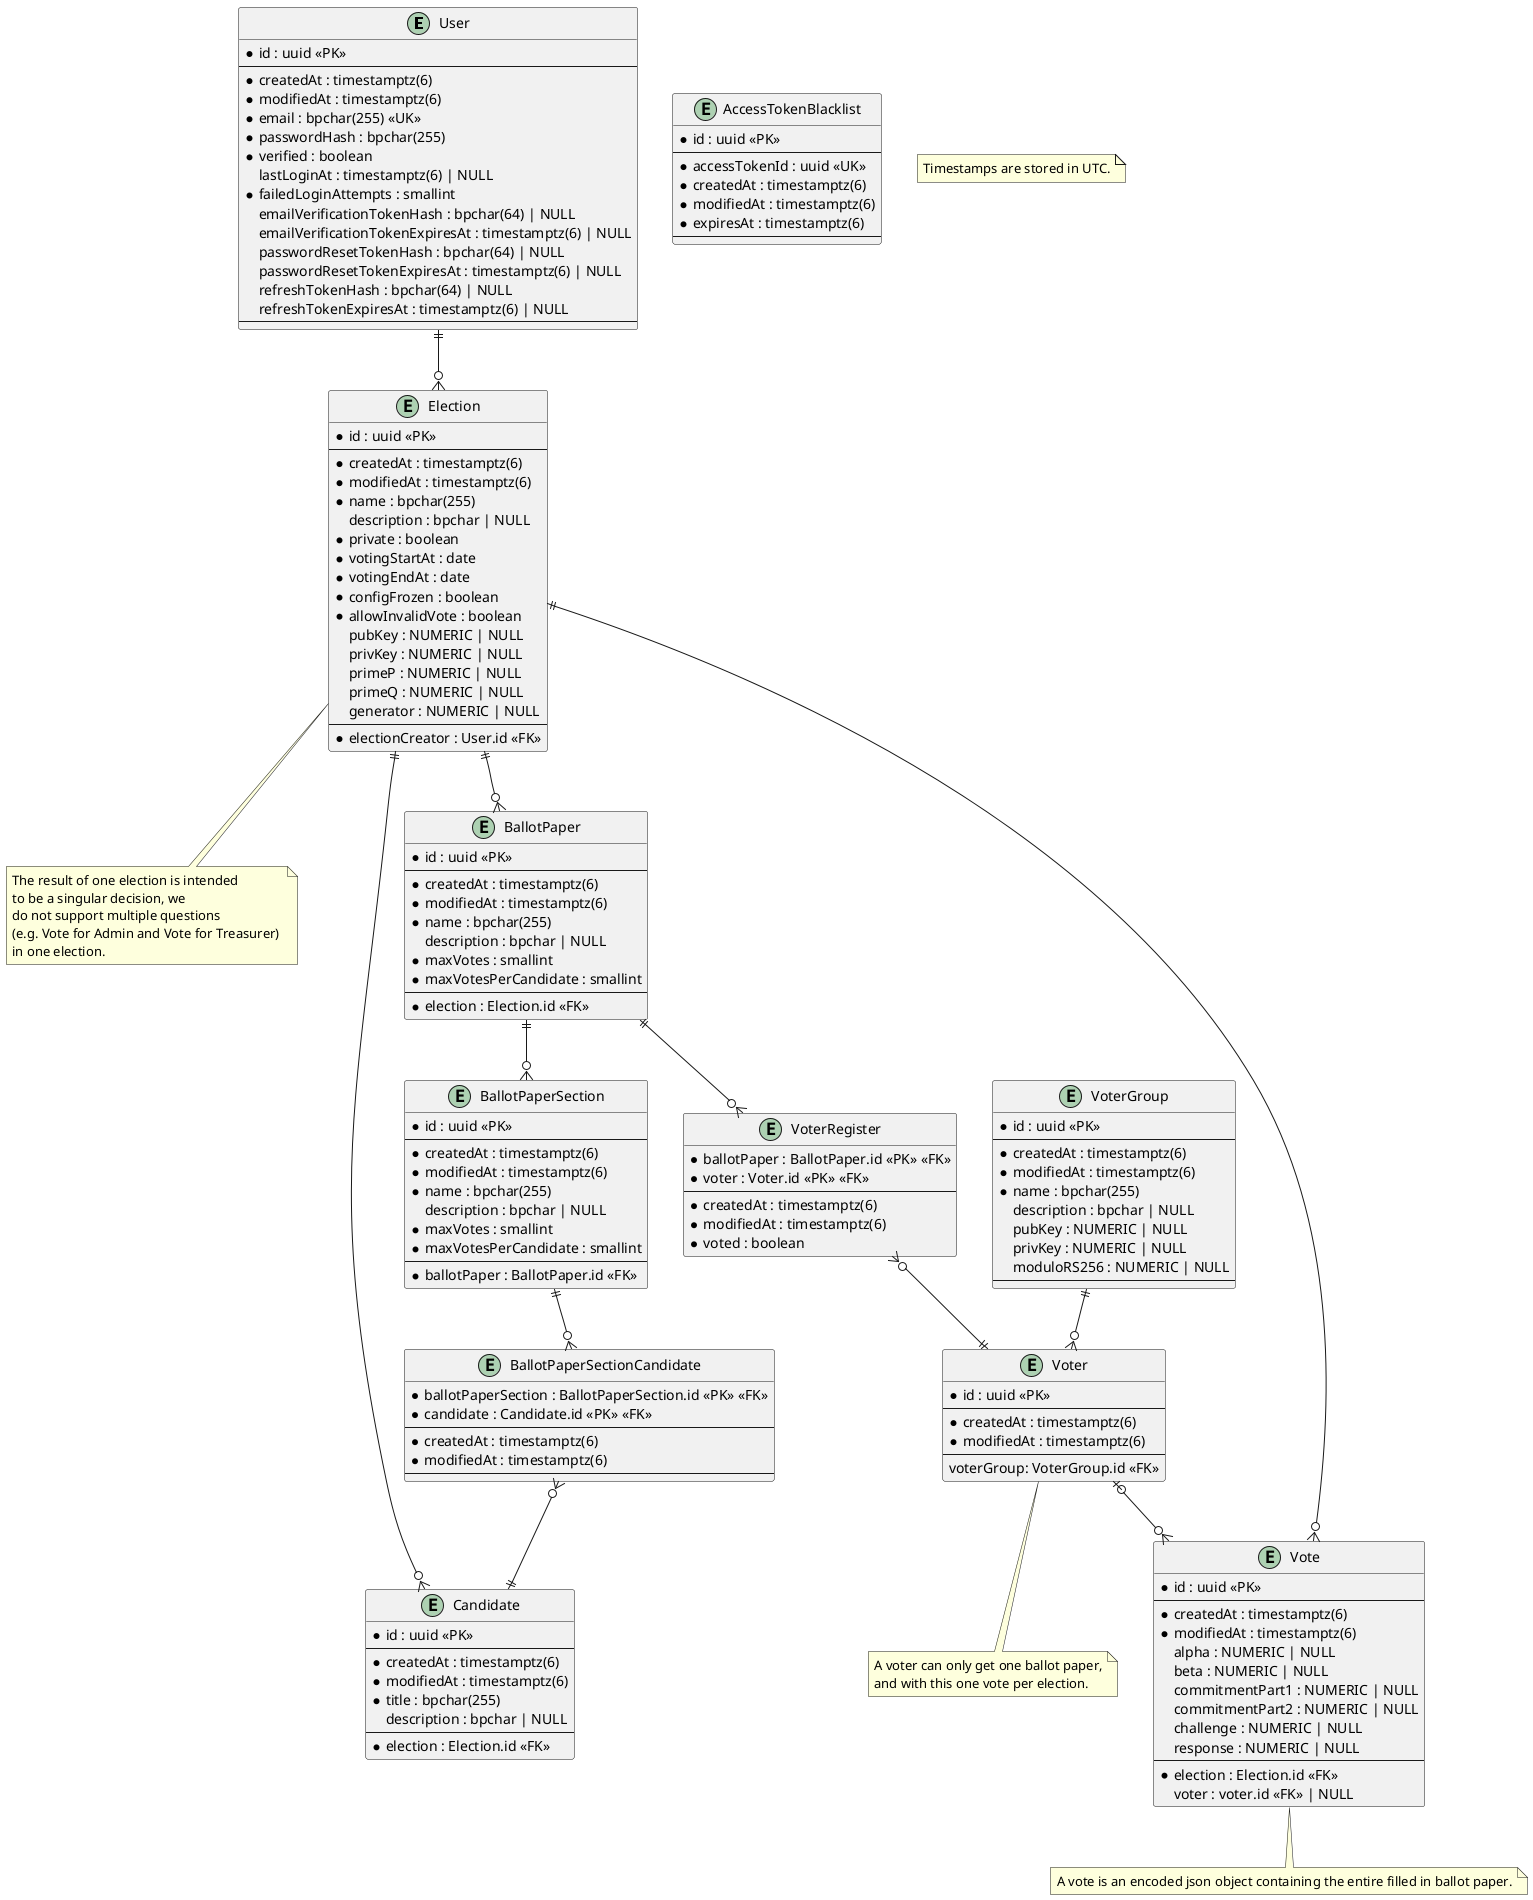 @startuml dataModel

entity "User" as user {
    * id : uuid <<PK>>
    --
    * createdAt : timestamptz(6)
    * modifiedAt : timestamptz(6)
    * email : bpchar(255) <<UK>>
    * passwordHash : bpchar(255)
    * verified : boolean
    lastLoginAt : timestamptz(6) | NULL
    ' failed login attempts get reset on successful login
    * failedLoginAttempts : smallint
    emailVerificationTokenHash : bpchar(64) | NULL
    emailVerificationTokenExpiresAt : timestamptz(6) | NULL
    passwordResetTokenHash : bpchar(64) | NULL
    passwordResetTokenExpiresAt : timestamptz(6) | NULL
    refreshTokenHash : bpchar(64) | NULL
    refreshTokenExpiresAt : timestamptz(6) | NULL
    --
}

entity "AccessTokenBlacklist" as jwtBlacklist {
    ' this table is used to store blacklisted access tokens
    ' The jti is 36 characters long if we use UUIDv4
    * id : uuid <<PK>>
    --
    * accessTokenId : uuid <<UK>>
    * createdAt : timestamptz(6)
    * modifiedAt : timestamptz(6)
    * expiresAt : timestamptz(6)
    --
}

entity "Election" as elections {
    * id : uuid <<PK>>
    --
    * createdAt : timestamptz(6)
    * modifiedAt : timestamptz(6)
    * name : bpchar(255)
    description : bpchar | NULL
    * private : boolean
    * votingStartAt : date
    * votingEndAt : date
    * configFrozen : boolean
    * allowInvalidVote : boolean
    ' Is there a use case for `votesCounted`?
    ' * votesCounted : boolean
    ' Computed values such as validVotes and invalidVotes are critical - do we really want to store them?
    ' validVotes : integer | NULL
    ' invalidVotes : integer | NULL
    pubKey : NUMERIC | NULL
    privKey : NUMERIC | NULL
    primeP : NUMERIC | NULL
    primeQ : NUMERIC | NULL
    generator : NUMERIC | NULL
    --
    * electionCreator : User.id <<FK>>
}

note as N2
The result of one election is intended 
to be a singular decision, we 
do not support multiple questions 
(e.g. Vote for Admin and Vote for Treasurer) 
in one election.
end note

entity "BallotPaper" as ballotPapers {
    * id : uuid <<PK>>
    --
    * createdAt : timestamptz(6)
    * modifiedAt : timestamptz(6)
    * name : bpchar(255)
    description : bpchar | NULL
    * maxVotes : smallint
    * maxVotesPerCandidate : smallint
    --
    * election : Election.id <<FK>>
}

entity "BallotPaperSection" as ballotPaperSections {
    * id : uuid <<PK>>
    --
    * createdAt : timestamptz(6)
    * modifiedAt : timestamptz(6)
    * name : bpchar(255)
    description : bpchar | NULL
    * maxVotes : smallint
    * maxVotesPerCandidate : smallint
    --
    * ballotPaper : BallotPaper.id <<FK>>
}
' note as C_2
' If at least two ballotPaperSections are created for one ballotPaper, 
' the name field of the ballotPaperSections is mandatory.
' end note

entity "BallotPaperSectionCandidate" as ballotPaperSectionCandidates {
    * ballotPaperSection : BallotPaperSection.id <<PK>> <<FK>>
    * candidate : Candidate.id <<PK>> <<FK>>
    --
    * createdAt : timestamptz(6)
    * modifiedAt : timestamptz(6)
    --
}

entity "Candidate" as candidates {
    * id : uuid <<PK>>
    --
    * createdAt : timestamptz(6)
    * modifiedAt : timestamptz(6)
    * title : bpchar(255)
    description : bpchar | NULL
    --
    * election : Election.id <<FK>>
}

entity "Vote" as votes {
    * id : uuid <<PK>>
    --
    * createdAt : timestamptz(6)
    * modifiedAt : timestamptz(6)
    alpha : NUMERIC | NULL
    beta : NUMERIC | NULL
    commitmentPart1 : NUMERIC | NULL
    commitmentPart2 : NUMERIC | NULL
    challenge : NUMERIC | NULL
    response : NUMERIC | NULL
    --
    * election : Election.id <<FK>>
    ' if the vote isn't secret, voter can be saved
    voter : voter.id <<FK>> | NULL
}
note as N4
A vote is an encoded json object containing the entire filled in ballot paper.
end note

entity "VoterRegister" as voterRegisters {
    * ballotPaper : BallotPaper.id <<PK>> <<FK>>
    * voter : Voter.id <<PK>> <<FK>>
    --
    * createdAt : timestamptz(6)
    * modifiedAt : timestamptz(6)
    * voted : boolean
}

entity "Voter" as voters {
    * id : uuid <<PK>>
    --
    * createdAt : timestamptz(6)
    * modifiedAt : timestamptz(6)
    --
    voterGroup: VoterGroup.id <<FK>>
}
note as N3
A voter can only get one ballot paper,
and with this one vote per election.
end note

entity "VoterGroup" as voterGroups {
    * id : uuid <<PK>>
    --
    * createdAt : timestamptz(6)
    * modifiedAt : timestamptz(6)
    * name : bpchar(255)
    description : bpchar | NULL
    pubKey : NUMERIC | NULL
    privKey : NUMERIC | NULL
    moduloRS256 : NUMERIC | NULL
    --
}

note as N1
Timestamps are stored in UTC.
end note

user ||--o{ elections
elections ||--o{ ballotPapers
elections -- N2
elections ||--o{ candidates
ballotPapers ||--o{ voterRegisters
voterRegisters }o--|| voters
ballotPapers ||--o{ ballotPaperSections
' ballotPaperSections -- C_2
ballotPaperSections ||--o{ ballotPaperSectionCandidates
ballotPaperSectionCandidates }o--|| candidates
votes }o--|| elections
voters |o--o{ votes
voterGroups ||--o{ voters
voters -- N3
votes -- N4


@enduml